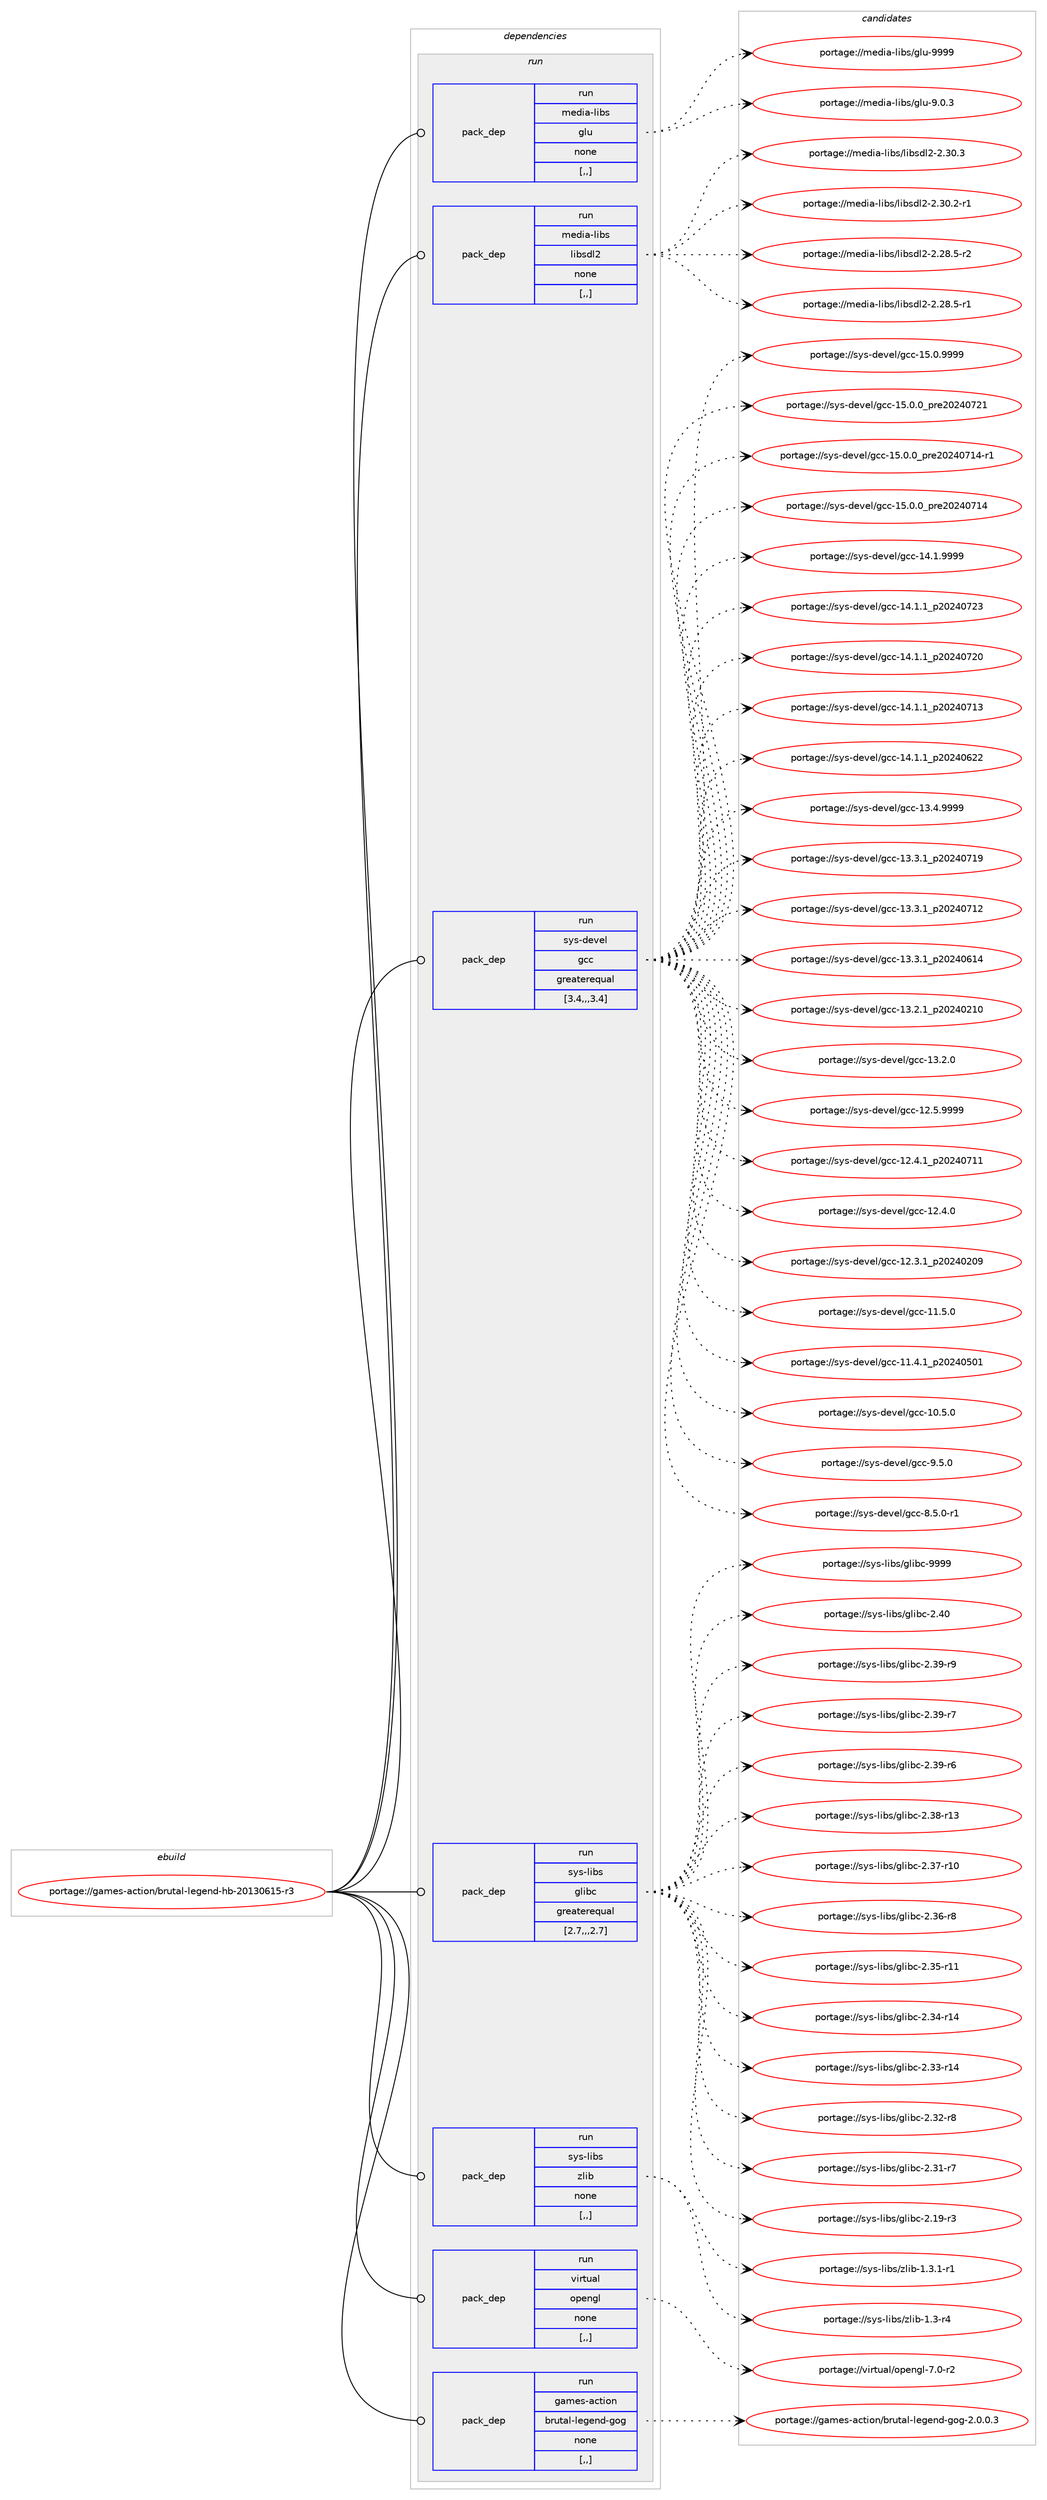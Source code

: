 digraph prolog {

# *************
# Graph options
# *************

newrank=true;
concentrate=true;
compound=true;
graph [rankdir=LR,fontname=Helvetica,fontsize=10,ranksep=1.5];#, ranksep=2.5, nodesep=0.2];
edge  [arrowhead=vee];
node  [fontname=Helvetica,fontsize=10];

# **********
# The ebuild
# **********

subgraph cluster_leftcol {
color=gray;
label=<<i>ebuild</i>>;
id [label="portage://games-action/brutal-legend-hb-20130615-r3", color=red, width=4, href="../games-action/brutal-legend-hb-20130615-r3.svg"];
}

# ****************
# The dependencies
# ****************

subgraph cluster_midcol {
color=gray;
label=<<i>dependencies</i>>;
subgraph cluster_compile {
fillcolor="#eeeeee";
style=filled;
label=<<i>compile</i>>;
}
subgraph cluster_compileandrun {
fillcolor="#eeeeee";
style=filled;
label=<<i>compile and run</i>>;
}
subgraph cluster_run {
fillcolor="#eeeeee";
style=filled;
label=<<i>run</i>>;
subgraph pack159565 {
dependency224062 [label=<<TABLE BORDER="0" CELLBORDER="1" CELLSPACING="0" CELLPADDING="4" WIDTH="220"><TR><TD ROWSPAN="6" CELLPADDING="30">pack_dep</TD></TR><TR><TD WIDTH="110">run</TD></TR><TR><TD>media-libs</TD></TR><TR><TD>glu</TD></TR><TR><TD>none</TD></TR><TR><TD>[,,]</TD></TR></TABLE>>, shape=none, color=blue];
}
id:e -> dependency224062:w [weight=20,style="solid",arrowhead="odot"];
subgraph pack159566 {
dependency224063 [label=<<TABLE BORDER="0" CELLBORDER="1" CELLSPACING="0" CELLPADDING="4" WIDTH="220"><TR><TD ROWSPAN="6" CELLPADDING="30">pack_dep</TD></TR><TR><TD WIDTH="110">run</TD></TR><TR><TD>media-libs</TD></TR><TR><TD>libsdl2</TD></TR><TR><TD>none</TD></TR><TR><TD>[,,]</TD></TR></TABLE>>, shape=none, color=blue];
}
id:e -> dependency224063:w [weight=20,style="solid",arrowhead="odot"];
subgraph pack159567 {
dependency224064 [label=<<TABLE BORDER="0" CELLBORDER="1" CELLSPACING="0" CELLPADDING="4" WIDTH="220"><TR><TD ROWSPAN="6" CELLPADDING="30">pack_dep</TD></TR><TR><TD WIDTH="110">run</TD></TR><TR><TD>sys-devel</TD></TR><TR><TD>gcc</TD></TR><TR><TD>greaterequal</TD></TR><TR><TD>[3.4,,,3.4]</TD></TR></TABLE>>, shape=none, color=blue];
}
id:e -> dependency224064:w [weight=20,style="solid",arrowhead="odot"];
subgraph pack159568 {
dependency224065 [label=<<TABLE BORDER="0" CELLBORDER="1" CELLSPACING="0" CELLPADDING="4" WIDTH="220"><TR><TD ROWSPAN="6" CELLPADDING="30">pack_dep</TD></TR><TR><TD WIDTH="110">run</TD></TR><TR><TD>sys-libs</TD></TR><TR><TD>glibc</TD></TR><TR><TD>greaterequal</TD></TR><TR><TD>[2.7,,,2.7]</TD></TR></TABLE>>, shape=none, color=blue];
}
id:e -> dependency224065:w [weight=20,style="solid",arrowhead="odot"];
subgraph pack159569 {
dependency224066 [label=<<TABLE BORDER="0" CELLBORDER="1" CELLSPACING="0" CELLPADDING="4" WIDTH="220"><TR><TD ROWSPAN="6" CELLPADDING="30">pack_dep</TD></TR><TR><TD WIDTH="110">run</TD></TR><TR><TD>sys-libs</TD></TR><TR><TD>zlib</TD></TR><TR><TD>none</TD></TR><TR><TD>[,,]</TD></TR></TABLE>>, shape=none, color=blue];
}
id:e -> dependency224066:w [weight=20,style="solid",arrowhead="odot"];
subgraph pack159570 {
dependency224067 [label=<<TABLE BORDER="0" CELLBORDER="1" CELLSPACING="0" CELLPADDING="4" WIDTH="220"><TR><TD ROWSPAN="6" CELLPADDING="30">pack_dep</TD></TR><TR><TD WIDTH="110">run</TD></TR><TR><TD>virtual</TD></TR><TR><TD>opengl</TD></TR><TR><TD>none</TD></TR><TR><TD>[,,]</TD></TR></TABLE>>, shape=none, color=blue];
}
id:e -> dependency224067:w [weight=20,style="solid",arrowhead="odot"];
subgraph pack159571 {
dependency224068 [label=<<TABLE BORDER="0" CELLBORDER="1" CELLSPACING="0" CELLPADDING="4" WIDTH="220"><TR><TD ROWSPAN="6" CELLPADDING="30">pack_dep</TD></TR><TR><TD WIDTH="110">run</TD></TR><TR><TD>games-action</TD></TR><TR><TD>brutal-legend-gog</TD></TR><TR><TD>none</TD></TR><TR><TD>[,,]</TD></TR></TABLE>>, shape=none, color=blue];
}
id:e -> dependency224068:w [weight=20,style="solid",arrowhead="odot"];
}
}

# **************
# The candidates
# **************

subgraph cluster_choices {
rank=same;
color=gray;
label=<<i>candidates</i>>;

subgraph choice159565 {
color=black;
nodesep=1;
choice109101100105974510810598115471031081174557575757 [label="portage://media-libs/glu-9999", color=red, width=4,href="../media-libs/glu-9999.svg"];
choice10910110010597451081059811547103108117455746484651 [label="portage://media-libs/glu-9.0.3", color=red, width=4,href="../media-libs/glu-9.0.3.svg"];
dependency224062:e -> choice109101100105974510810598115471031081174557575757:w [style=dotted,weight="100"];
dependency224062:e -> choice10910110010597451081059811547103108117455746484651:w [style=dotted,weight="100"];
}
subgraph choice159566 {
color=black;
nodesep=1;
choice10910110010597451081059811547108105981151001085045504651484651 [label="portage://media-libs/libsdl2-2.30.3", color=red, width=4,href="../media-libs/libsdl2-2.30.3.svg"];
choice109101100105974510810598115471081059811510010850455046514846504511449 [label="portage://media-libs/libsdl2-2.30.2-r1", color=red, width=4,href="../media-libs/libsdl2-2.30.2-r1.svg"];
choice109101100105974510810598115471081059811510010850455046505646534511450 [label="portage://media-libs/libsdl2-2.28.5-r2", color=red, width=4,href="../media-libs/libsdl2-2.28.5-r2.svg"];
choice109101100105974510810598115471081059811510010850455046505646534511449 [label="portage://media-libs/libsdl2-2.28.5-r1", color=red, width=4,href="../media-libs/libsdl2-2.28.5-r1.svg"];
dependency224063:e -> choice10910110010597451081059811547108105981151001085045504651484651:w [style=dotted,weight="100"];
dependency224063:e -> choice109101100105974510810598115471081059811510010850455046514846504511449:w [style=dotted,weight="100"];
dependency224063:e -> choice109101100105974510810598115471081059811510010850455046505646534511450:w [style=dotted,weight="100"];
dependency224063:e -> choice109101100105974510810598115471081059811510010850455046505646534511449:w [style=dotted,weight="100"];
}
subgraph choice159567 {
color=black;
nodesep=1;
choice1151211154510010111810110847103999945495346484657575757 [label="portage://sys-devel/gcc-15.0.9999", color=red, width=4,href="../sys-devel/gcc-15.0.9999.svg"];
choice1151211154510010111810110847103999945495346484648951121141015048505248555049 [label="portage://sys-devel/gcc-15.0.0_pre20240721", color=red, width=4,href="../sys-devel/gcc-15.0.0_pre20240721.svg"];
choice11512111545100101118101108471039999454953464846489511211410150485052485549524511449 [label="portage://sys-devel/gcc-15.0.0_pre20240714-r1", color=red, width=4,href="../sys-devel/gcc-15.0.0_pre20240714-r1.svg"];
choice1151211154510010111810110847103999945495346484648951121141015048505248554952 [label="portage://sys-devel/gcc-15.0.0_pre20240714", color=red, width=4,href="../sys-devel/gcc-15.0.0_pre20240714.svg"];
choice1151211154510010111810110847103999945495246494657575757 [label="portage://sys-devel/gcc-14.1.9999", color=red, width=4,href="../sys-devel/gcc-14.1.9999.svg"];
choice1151211154510010111810110847103999945495246494649951125048505248555051 [label="portage://sys-devel/gcc-14.1.1_p20240723", color=red, width=4,href="../sys-devel/gcc-14.1.1_p20240723.svg"];
choice1151211154510010111810110847103999945495246494649951125048505248555048 [label="portage://sys-devel/gcc-14.1.1_p20240720", color=red, width=4,href="../sys-devel/gcc-14.1.1_p20240720.svg"];
choice1151211154510010111810110847103999945495246494649951125048505248554951 [label="portage://sys-devel/gcc-14.1.1_p20240713", color=red, width=4,href="../sys-devel/gcc-14.1.1_p20240713.svg"];
choice1151211154510010111810110847103999945495246494649951125048505248545050 [label="portage://sys-devel/gcc-14.1.1_p20240622", color=red, width=4,href="../sys-devel/gcc-14.1.1_p20240622.svg"];
choice1151211154510010111810110847103999945495146524657575757 [label="portage://sys-devel/gcc-13.4.9999", color=red, width=4,href="../sys-devel/gcc-13.4.9999.svg"];
choice1151211154510010111810110847103999945495146514649951125048505248554957 [label="portage://sys-devel/gcc-13.3.1_p20240719", color=red, width=4,href="../sys-devel/gcc-13.3.1_p20240719.svg"];
choice1151211154510010111810110847103999945495146514649951125048505248554950 [label="portage://sys-devel/gcc-13.3.1_p20240712", color=red, width=4,href="../sys-devel/gcc-13.3.1_p20240712.svg"];
choice1151211154510010111810110847103999945495146514649951125048505248544952 [label="portage://sys-devel/gcc-13.3.1_p20240614", color=red, width=4,href="../sys-devel/gcc-13.3.1_p20240614.svg"];
choice1151211154510010111810110847103999945495146504649951125048505248504948 [label="portage://sys-devel/gcc-13.2.1_p20240210", color=red, width=4,href="../sys-devel/gcc-13.2.1_p20240210.svg"];
choice1151211154510010111810110847103999945495146504648 [label="portage://sys-devel/gcc-13.2.0", color=red, width=4,href="../sys-devel/gcc-13.2.0.svg"];
choice1151211154510010111810110847103999945495046534657575757 [label="portage://sys-devel/gcc-12.5.9999", color=red, width=4,href="../sys-devel/gcc-12.5.9999.svg"];
choice1151211154510010111810110847103999945495046524649951125048505248554949 [label="portage://sys-devel/gcc-12.4.1_p20240711", color=red, width=4,href="../sys-devel/gcc-12.4.1_p20240711.svg"];
choice1151211154510010111810110847103999945495046524648 [label="portage://sys-devel/gcc-12.4.0", color=red, width=4,href="../sys-devel/gcc-12.4.0.svg"];
choice1151211154510010111810110847103999945495046514649951125048505248504857 [label="portage://sys-devel/gcc-12.3.1_p20240209", color=red, width=4,href="../sys-devel/gcc-12.3.1_p20240209.svg"];
choice1151211154510010111810110847103999945494946534648 [label="portage://sys-devel/gcc-11.5.0", color=red, width=4,href="../sys-devel/gcc-11.5.0.svg"];
choice1151211154510010111810110847103999945494946524649951125048505248534849 [label="portage://sys-devel/gcc-11.4.1_p20240501", color=red, width=4,href="../sys-devel/gcc-11.4.1_p20240501.svg"];
choice1151211154510010111810110847103999945494846534648 [label="portage://sys-devel/gcc-10.5.0", color=red, width=4,href="../sys-devel/gcc-10.5.0.svg"];
choice11512111545100101118101108471039999455746534648 [label="portage://sys-devel/gcc-9.5.0", color=red, width=4,href="../sys-devel/gcc-9.5.0.svg"];
choice115121115451001011181011084710399994556465346484511449 [label="portage://sys-devel/gcc-8.5.0-r1", color=red, width=4,href="../sys-devel/gcc-8.5.0-r1.svg"];
dependency224064:e -> choice1151211154510010111810110847103999945495346484657575757:w [style=dotted,weight="100"];
dependency224064:e -> choice1151211154510010111810110847103999945495346484648951121141015048505248555049:w [style=dotted,weight="100"];
dependency224064:e -> choice11512111545100101118101108471039999454953464846489511211410150485052485549524511449:w [style=dotted,weight="100"];
dependency224064:e -> choice1151211154510010111810110847103999945495346484648951121141015048505248554952:w [style=dotted,weight="100"];
dependency224064:e -> choice1151211154510010111810110847103999945495246494657575757:w [style=dotted,weight="100"];
dependency224064:e -> choice1151211154510010111810110847103999945495246494649951125048505248555051:w [style=dotted,weight="100"];
dependency224064:e -> choice1151211154510010111810110847103999945495246494649951125048505248555048:w [style=dotted,weight="100"];
dependency224064:e -> choice1151211154510010111810110847103999945495246494649951125048505248554951:w [style=dotted,weight="100"];
dependency224064:e -> choice1151211154510010111810110847103999945495246494649951125048505248545050:w [style=dotted,weight="100"];
dependency224064:e -> choice1151211154510010111810110847103999945495146524657575757:w [style=dotted,weight="100"];
dependency224064:e -> choice1151211154510010111810110847103999945495146514649951125048505248554957:w [style=dotted,weight="100"];
dependency224064:e -> choice1151211154510010111810110847103999945495146514649951125048505248554950:w [style=dotted,weight="100"];
dependency224064:e -> choice1151211154510010111810110847103999945495146514649951125048505248544952:w [style=dotted,weight="100"];
dependency224064:e -> choice1151211154510010111810110847103999945495146504649951125048505248504948:w [style=dotted,weight="100"];
dependency224064:e -> choice1151211154510010111810110847103999945495146504648:w [style=dotted,weight="100"];
dependency224064:e -> choice1151211154510010111810110847103999945495046534657575757:w [style=dotted,weight="100"];
dependency224064:e -> choice1151211154510010111810110847103999945495046524649951125048505248554949:w [style=dotted,weight="100"];
dependency224064:e -> choice1151211154510010111810110847103999945495046524648:w [style=dotted,weight="100"];
dependency224064:e -> choice1151211154510010111810110847103999945495046514649951125048505248504857:w [style=dotted,weight="100"];
dependency224064:e -> choice1151211154510010111810110847103999945494946534648:w [style=dotted,weight="100"];
dependency224064:e -> choice1151211154510010111810110847103999945494946524649951125048505248534849:w [style=dotted,weight="100"];
dependency224064:e -> choice1151211154510010111810110847103999945494846534648:w [style=dotted,weight="100"];
dependency224064:e -> choice11512111545100101118101108471039999455746534648:w [style=dotted,weight="100"];
dependency224064:e -> choice115121115451001011181011084710399994556465346484511449:w [style=dotted,weight="100"];
}
subgraph choice159568 {
color=black;
nodesep=1;
choice11512111545108105981154710310810598994557575757 [label="portage://sys-libs/glibc-9999", color=red, width=4,href="../sys-libs/glibc-9999.svg"];
choice11512111545108105981154710310810598994550465248 [label="portage://sys-libs/glibc-2.40", color=red, width=4,href="../sys-libs/glibc-2.40.svg"];
choice115121115451081059811547103108105989945504651574511457 [label="portage://sys-libs/glibc-2.39-r9", color=red, width=4,href="../sys-libs/glibc-2.39-r9.svg"];
choice115121115451081059811547103108105989945504651574511455 [label="portage://sys-libs/glibc-2.39-r7", color=red, width=4,href="../sys-libs/glibc-2.39-r7.svg"];
choice115121115451081059811547103108105989945504651574511454 [label="portage://sys-libs/glibc-2.39-r6", color=red, width=4,href="../sys-libs/glibc-2.39-r6.svg"];
choice11512111545108105981154710310810598994550465156451144951 [label="portage://sys-libs/glibc-2.38-r13", color=red, width=4,href="../sys-libs/glibc-2.38-r13.svg"];
choice11512111545108105981154710310810598994550465155451144948 [label="portage://sys-libs/glibc-2.37-r10", color=red, width=4,href="../sys-libs/glibc-2.37-r10.svg"];
choice115121115451081059811547103108105989945504651544511456 [label="portage://sys-libs/glibc-2.36-r8", color=red, width=4,href="../sys-libs/glibc-2.36-r8.svg"];
choice11512111545108105981154710310810598994550465153451144949 [label="portage://sys-libs/glibc-2.35-r11", color=red, width=4,href="../sys-libs/glibc-2.35-r11.svg"];
choice11512111545108105981154710310810598994550465152451144952 [label="portage://sys-libs/glibc-2.34-r14", color=red, width=4,href="../sys-libs/glibc-2.34-r14.svg"];
choice11512111545108105981154710310810598994550465151451144952 [label="portage://sys-libs/glibc-2.33-r14", color=red, width=4,href="../sys-libs/glibc-2.33-r14.svg"];
choice115121115451081059811547103108105989945504651504511456 [label="portage://sys-libs/glibc-2.32-r8", color=red, width=4,href="../sys-libs/glibc-2.32-r8.svg"];
choice115121115451081059811547103108105989945504651494511455 [label="portage://sys-libs/glibc-2.31-r7", color=red, width=4,href="../sys-libs/glibc-2.31-r7.svg"];
choice115121115451081059811547103108105989945504649574511451 [label="portage://sys-libs/glibc-2.19-r3", color=red, width=4,href="../sys-libs/glibc-2.19-r3.svg"];
dependency224065:e -> choice11512111545108105981154710310810598994557575757:w [style=dotted,weight="100"];
dependency224065:e -> choice11512111545108105981154710310810598994550465248:w [style=dotted,weight="100"];
dependency224065:e -> choice115121115451081059811547103108105989945504651574511457:w [style=dotted,weight="100"];
dependency224065:e -> choice115121115451081059811547103108105989945504651574511455:w [style=dotted,weight="100"];
dependency224065:e -> choice115121115451081059811547103108105989945504651574511454:w [style=dotted,weight="100"];
dependency224065:e -> choice11512111545108105981154710310810598994550465156451144951:w [style=dotted,weight="100"];
dependency224065:e -> choice11512111545108105981154710310810598994550465155451144948:w [style=dotted,weight="100"];
dependency224065:e -> choice115121115451081059811547103108105989945504651544511456:w [style=dotted,weight="100"];
dependency224065:e -> choice11512111545108105981154710310810598994550465153451144949:w [style=dotted,weight="100"];
dependency224065:e -> choice11512111545108105981154710310810598994550465152451144952:w [style=dotted,weight="100"];
dependency224065:e -> choice11512111545108105981154710310810598994550465151451144952:w [style=dotted,weight="100"];
dependency224065:e -> choice115121115451081059811547103108105989945504651504511456:w [style=dotted,weight="100"];
dependency224065:e -> choice115121115451081059811547103108105989945504651494511455:w [style=dotted,weight="100"];
dependency224065:e -> choice115121115451081059811547103108105989945504649574511451:w [style=dotted,weight="100"];
}
subgraph choice159569 {
color=black;
nodesep=1;
choice115121115451081059811547122108105984549465146494511449 [label="portage://sys-libs/zlib-1.3.1-r1", color=red, width=4,href="../sys-libs/zlib-1.3.1-r1.svg"];
choice11512111545108105981154712210810598454946514511452 [label="portage://sys-libs/zlib-1.3-r4", color=red, width=4,href="../sys-libs/zlib-1.3-r4.svg"];
dependency224066:e -> choice115121115451081059811547122108105984549465146494511449:w [style=dotted,weight="100"];
dependency224066:e -> choice11512111545108105981154712210810598454946514511452:w [style=dotted,weight="100"];
}
subgraph choice159570 {
color=black;
nodesep=1;
choice1181051141161179710847111112101110103108455546484511450 [label="portage://virtual/opengl-7.0-r2", color=red, width=4,href="../virtual/opengl-7.0-r2.svg"];
dependency224067:e -> choice1181051141161179710847111112101110103108455546484511450:w [style=dotted,weight="100"];
}
subgraph choice159571 {
color=black;
nodesep=1;
choice1039710910111545979911610511111047981141171169710845108101103101110100451031111034550464846484651 [label="portage://games-action/brutal-legend-gog-2.0.0.3", color=red, width=4,href="../games-action/brutal-legend-gog-2.0.0.3.svg"];
dependency224068:e -> choice1039710910111545979911610511111047981141171169710845108101103101110100451031111034550464846484651:w [style=dotted,weight="100"];
}
}

}
